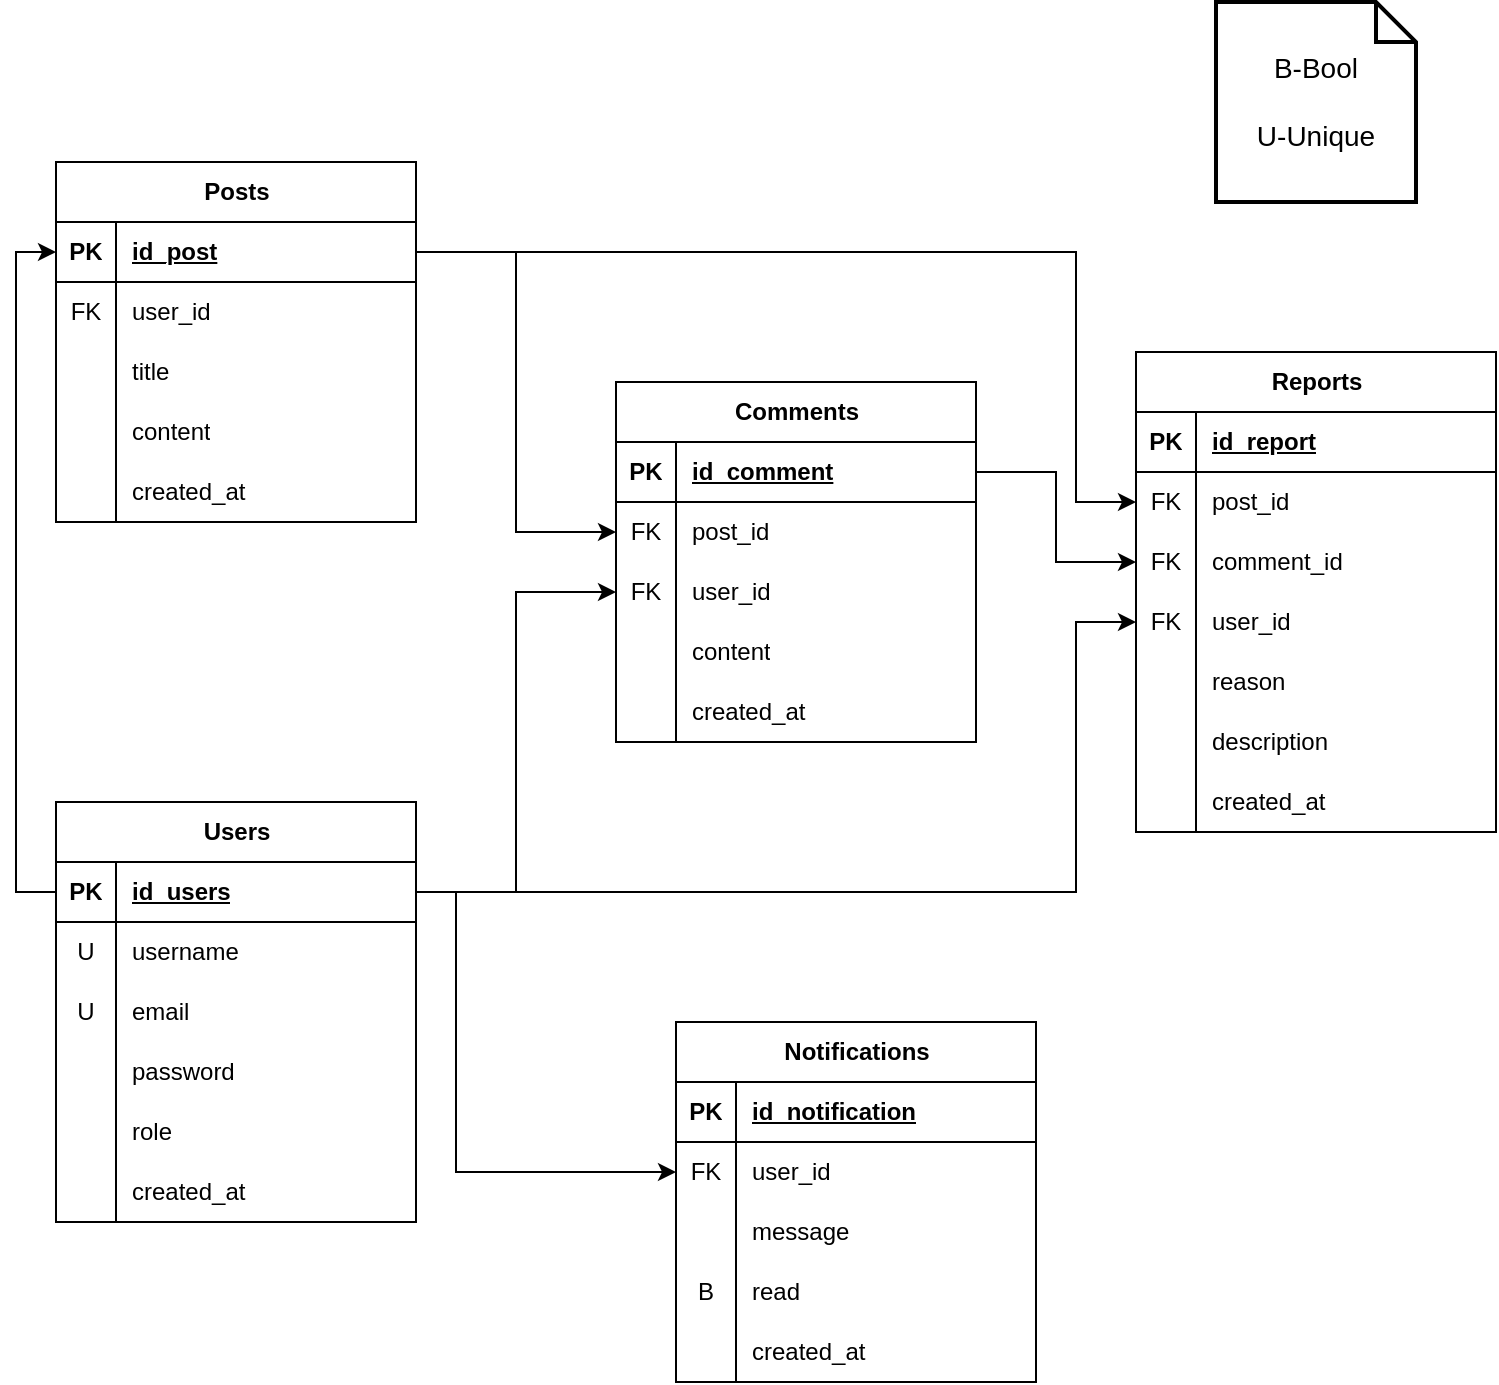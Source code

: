 <mxfile version="22.0.4" type="device">
  <diagram id="R2lEEEUBdFMjLlhIrx00" name="Page-1">
    <mxGraphModel dx="1500" dy="809" grid="1" gridSize="10" guides="1" tooltips="1" connect="1" arrows="1" fold="1" page="1" pageScale="1" pageWidth="850" pageHeight="1100" math="0" shadow="0" extFonts="Permanent Marker^https://fonts.googleapis.com/css?family=Permanent+Marker">
      <root>
        <mxCell id="0" />
        <mxCell id="1" parent="0" />
        <mxCell id="KyPADkj1GFQx0eu1VQOT-49" value="Posts" style="shape=table;startSize=30;container=1;collapsible=1;childLayout=tableLayout;fixedRows=1;rowLines=0;fontStyle=1;align=center;resizeLast=1;html=1;" parent="1" vertex="1">
          <mxGeometry x="80" y="100" width="180" height="180" as="geometry" />
        </mxCell>
        <mxCell id="KyPADkj1GFQx0eu1VQOT-50" value="" style="shape=tableRow;horizontal=0;startSize=0;swimlaneHead=0;swimlaneBody=0;fillColor=none;collapsible=0;dropTarget=0;points=[[0,0.5],[1,0.5]];portConstraint=eastwest;top=0;left=0;right=0;bottom=1;" parent="KyPADkj1GFQx0eu1VQOT-49" vertex="1">
          <mxGeometry y="30" width="180" height="30" as="geometry" />
        </mxCell>
        <mxCell id="KyPADkj1GFQx0eu1VQOT-51" value="PK" style="shape=partialRectangle;connectable=0;fillColor=none;top=0;left=0;bottom=0;right=0;fontStyle=1;overflow=hidden;whiteSpace=wrap;html=1;" parent="KyPADkj1GFQx0eu1VQOT-50" vertex="1">
          <mxGeometry width="30" height="30" as="geometry">
            <mxRectangle width="30" height="30" as="alternateBounds" />
          </mxGeometry>
        </mxCell>
        <mxCell id="KyPADkj1GFQx0eu1VQOT-52" value="id_post" style="shape=partialRectangle;connectable=0;fillColor=none;top=0;left=0;bottom=0;right=0;align=left;spacingLeft=6;fontStyle=5;overflow=hidden;whiteSpace=wrap;html=1;" parent="KyPADkj1GFQx0eu1VQOT-50" vertex="1">
          <mxGeometry x="30" width="150" height="30" as="geometry">
            <mxRectangle width="150" height="30" as="alternateBounds" />
          </mxGeometry>
        </mxCell>
        <mxCell id="KyPADkj1GFQx0eu1VQOT-53" value="" style="shape=tableRow;horizontal=0;startSize=0;swimlaneHead=0;swimlaneBody=0;fillColor=none;collapsible=0;dropTarget=0;points=[[0,0.5],[1,0.5]];portConstraint=eastwest;top=0;left=0;right=0;bottom=0;" parent="KyPADkj1GFQx0eu1VQOT-49" vertex="1">
          <mxGeometry y="60" width="180" height="30" as="geometry" />
        </mxCell>
        <mxCell id="KyPADkj1GFQx0eu1VQOT-54" value="FK" style="shape=partialRectangle;connectable=0;fillColor=none;top=0;left=0;bottom=0;right=0;editable=1;overflow=hidden;whiteSpace=wrap;html=1;" parent="KyPADkj1GFQx0eu1VQOT-53" vertex="1">
          <mxGeometry width="30" height="30" as="geometry">
            <mxRectangle width="30" height="30" as="alternateBounds" />
          </mxGeometry>
        </mxCell>
        <mxCell id="KyPADkj1GFQx0eu1VQOT-55" value="user_id" style="shape=partialRectangle;connectable=0;fillColor=none;top=0;left=0;bottom=0;right=0;align=left;spacingLeft=6;overflow=hidden;whiteSpace=wrap;html=1;" parent="KyPADkj1GFQx0eu1VQOT-53" vertex="1">
          <mxGeometry x="30" width="150" height="30" as="geometry">
            <mxRectangle width="150" height="30" as="alternateBounds" />
          </mxGeometry>
        </mxCell>
        <mxCell id="KyPADkj1GFQx0eu1VQOT-56" value="" style="shape=tableRow;horizontal=0;startSize=0;swimlaneHead=0;swimlaneBody=0;fillColor=none;collapsible=0;dropTarget=0;points=[[0,0.5],[1,0.5]];portConstraint=eastwest;top=0;left=0;right=0;bottom=0;" parent="KyPADkj1GFQx0eu1VQOT-49" vertex="1">
          <mxGeometry y="90" width="180" height="30" as="geometry" />
        </mxCell>
        <mxCell id="KyPADkj1GFQx0eu1VQOT-57" value="" style="shape=partialRectangle;connectable=0;fillColor=none;top=0;left=0;bottom=0;right=0;editable=1;overflow=hidden;whiteSpace=wrap;html=1;" parent="KyPADkj1GFQx0eu1VQOT-56" vertex="1">
          <mxGeometry width="30" height="30" as="geometry">
            <mxRectangle width="30" height="30" as="alternateBounds" />
          </mxGeometry>
        </mxCell>
        <mxCell id="KyPADkj1GFQx0eu1VQOT-58" value="title" style="shape=partialRectangle;connectable=0;fillColor=none;top=0;left=0;bottom=0;right=0;align=left;spacingLeft=6;overflow=hidden;whiteSpace=wrap;html=1;" parent="KyPADkj1GFQx0eu1VQOT-56" vertex="1">
          <mxGeometry x="30" width="150" height="30" as="geometry">
            <mxRectangle width="150" height="30" as="alternateBounds" />
          </mxGeometry>
        </mxCell>
        <mxCell id="KyPADkj1GFQx0eu1VQOT-59" value="" style="shape=tableRow;horizontal=0;startSize=0;swimlaneHead=0;swimlaneBody=0;fillColor=none;collapsible=0;dropTarget=0;points=[[0,0.5],[1,0.5]];portConstraint=eastwest;top=0;left=0;right=0;bottom=0;" parent="KyPADkj1GFQx0eu1VQOT-49" vertex="1">
          <mxGeometry y="120" width="180" height="30" as="geometry" />
        </mxCell>
        <mxCell id="KyPADkj1GFQx0eu1VQOT-60" value="" style="shape=partialRectangle;connectable=0;fillColor=none;top=0;left=0;bottom=0;right=0;editable=1;overflow=hidden;whiteSpace=wrap;html=1;" parent="KyPADkj1GFQx0eu1VQOT-59" vertex="1">
          <mxGeometry width="30" height="30" as="geometry">
            <mxRectangle width="30" height="30" as="alternateBounds" />
          </mxGeometry>
        </mxCell>
        <mxCell id="KyPADkj1GFQx0eu1VQOT-61" value="content" style="shape=partialRectangle;connectable=0;fillColor=none;top=0;left=0;bottom=0;right=0;align=left;spacingLeft=6;overflow=hidden;whiteSpace=wrap;html=1;" parent="KyPADkj1GFQx0eu1VQOT-59" vertex="1">
          <mxGeometry x="30" width="150" height="30" as="geometry">
            <mxRectangle width="150" height="30" as="alternateBounds" />
          </mxGeometry>
        </mxCell>
        <mxCell id="KyPADkj1GFQx0eu1VQOT-62" value="" style="shape=tableRow;horizontal=0;startSize=0;swimlaneHead=0;swimlaneBody=0;fillColor=none;collapsible=0;dropTarget=0;points=[[0,0.5],[1,0.5]];portConstraint=eastwest;top=0;left=0;right=0;bottom=0;" parent="KyPADkj1GFQx0eu1VQOT-49" vertex="1">
          <mxGeometry y="150" width="180" height="30" as="geometry" />
        </mxCell>
        <mxCell id="KyPADkj1GFQx0eu1VQOT-63" value="" style="shape=partialRectangle;connectable=0;fillColor=none;top=0;left=0;bottom=0;right=0;editable=1;overflow=hidden;whiteSpace=wrap;html=1;" parent="KyPADkj1GFQx0eu1VQOT-62" vertex="1">
          <mxGeometry width="30" height="30" as="geometry">
            <mxRectangle width="30" height="30" as="alternateBounds" />
          </mxGeometry>
        </mxCell>
        <mxCell id="KyPADkj1GFQx0eu1VQOT-64" value="created_at" style="shape=partialRectangle;connectable=0;fillColor=none;top=0;left=0;bottom=0;right=0;align=left;spacingLeft=6;overflow=hidden;whiteSpace=wrap;html=1;" parent="KyPADkj1GFQx0eu1VQOT-62" vertex="1">
          <mxGeometry x="30" width="150" height="30" as="geometry">
            <mxRectangle width="150" height="30" as="alternateBounds" />
          </mxGeometry>
        </mxCell>
        <mxCell id="KyPADkj1GFQx0eu1VQOT-69" value="Comments" style="shape=table;startSize=30;container=1;collapsible=1;childLayout=tableLayout;fixedRows=1;rowLines=0;fontStyle=1;align=center;resizeLast=1;html=1;" parent="1" vertex="1">
          <mxGeometry x="360" y="210" width="180" height="180" as="geometry" />
        </mxCell>
        <mxCell id="KyPADkj1GFQx0eu1VQOT-70" value="" style="shape=tableRow;horizontal=0;startSize=0;swimlaneHead=0;swimlaneBody=0;fillColor=none;collapsible=0;dropTarget=0;points=[[0,0.5],[1,0.5]];portConstraint=eastwest;top=0;left=0;right=0;bottom=1;" parent="KyPADkj1GFQx0eu1VQOT-69" vertex="1">
          <mxGeometry y="30" width="180" height="30" as="geometry" />
        </mxCell>
        <mxCell id="KyPADkj1GFQx0eu1VQOT-71" value="PK" style="shape=partialRectangle;connectable=0;fillColor=none;top=0;left=0;bottom=0;right=0;fontStyle=1;overflow=hidden;whiteSpace=wrap;html=1;" parent="KyPADkj1GFQx0eu1VQOT-70" vertex="1">
          <mxGeometry width="30" height="30" as="geometry">
            <mxRectangle width="30" height="30" as="alternateBounds" />
          </mxGeometry>
        </mxCell>
        <mxCell id="KyPADkj1GFQx0eu1VQOT-72" value="id_comment" style="shape=partialRectangle;connectable=0;fillColor=none;top=0;left=0;bottom=0;right=0;align=left;spacingLeft=6;fontStyle=5;overflow=hidden;whiteSpace=wrap;html=1;" parent="KyPADkj1GFQx0eu1VQOT-70" vertex="1">
          <mxGeometry x="30" width="150" height="30" as="geometry">
            <mxRectangle width="150" height="30" as="alternateBounds" />
          </mxGeometry>
        </mxCell>
        <mxCell id="KyPADkj1GFQx0eu1VQOT-73" value="" style="shape=tableRow;horizontal=0;startSize=0;swimlaneHead=0;swimlaneBody=0;fillColor=none;collapsible=0;dropTarget=0;points=[[0,0.5],[1,0.5]];portConstraint=eastwest;top=0;left=0;right=0;bottom=0;" parent="KyPADkj1GFQx0eu1VQOT-69" vertex="1">
          <mxGeometry y="60" width="180" height="30" as="geometry" />
        </mxCell>
        <mxCell id="KyPADkj1GFQx0eu1VQOT-74" value="FK" style="shape=partialRectangle;connectable=0;fillColor=none;top=0;left=0;bottom=0;right=0;editable=1;overflow=hidden;whiteSpace=wrap;html=1;" parent="KyPADkj1GFQx0eu1VQOT-73" vertex="1">
          <mxGeometry width="30" height="30" as="geometry">
            <mxRectangle width="30" height="30" as="alternateBounds" />
          </mxGeometry>
        </mxCell>
        <mxCell id="KyPADkj1GFQx0eu1VQOT-75" value="post_id" style="shape=partialRectangle;connectable=0;fillColor=none;top=0;left=0;bottom=0;right=0;align=left;spacingLeft=6;overflow=hidden;whiteSpace=wrap;html=1;" parent="KyPADkj1GFQx0eu1VQOT-73" vertex="1">
          <mxGeometry x="30" width="150" height="30" as="geometry">
            <mxRectangle width="150" height="30" as="alternateBounds" />
          </mxGeometry>
        </mxCell>
        <mxCell id="KyPADkj1GFQx0eu1VQOT-76" value="" style="shape=tableRow;horizontal=0;startSize=0;swimlaneHead=0;swimlaneBody=0;fillColor=none;collapsible=0;dropTarget=0;points=[[0,0.5],[1,0.5]];portConstraint=eastwest;top=0;left=0;right=0;bottom=0;" parent="KyPADkj1GFQx0eu1VQOT-69" vertex="1">
          <mxGeometry y="90" width="180" height="30" as="geometry" />
        </mxCell>
        <mxCell id="KyPADkj1GFQx0eu1VQOT-77" value="FK" style="shape=partialRectangle;connectable=0;fillColor=none;top=0;left=0;bottom=0;right=0;editable=1;overflow=hidden;whiteSpace=wrap;html=1;" parent="KyPADkj1GFQx0eu1VQOT-76" vertex="1">
          <mxGeometry width="30" height="30" as="geometry">
            <mxRectangle width="30" height="30" as="alternateBounds" />
          </mxGeometry>
        </mxCell>
        <mxCell id="KyPADkj1GFQx0eu1VQOT-78" value="user_id" style="shape=partialRectangle;connectable=0;fillColor=none;top=0;left=0;bottom=0;right=0;align=left;spacingLeft=6;overflow=hidden;whiteSpace=wrap;html=1;" parent="KyPADkj1GFQx0eu1VQOT-76" vertex="1">
          <mxGeometry x="30" width="150" height="30" as="geometry">
            <mxRectangle width="150" height="30" as="alternateBounds" />
          </mxGeometry>
        </mxCell>
        <mxCell id="KyPADkj1GFQx0eu1VQOT-79" value="" style="shape=tableRow;horizontal=0;startSize=0;swimlaneHead=0;swimlaneBody=0;fillColor=none;collapsible=0;dropTarget=0;points=[[0,0.5],[1,0.5]];portConstraint=eastwest;top=0;left=0;right=0;bottom=0;" parent="KyPADkj1GFQx0eu1VQOT-69" vertex="1">
          <mxGeometry y="120" width="180" height="30" as="geometry" />
        </mxCell>
        <mxCell id="KyPADkj1GFQx0eu1VQOT-80" value="" style="shape=partialRectangle;connectable=0;fillColor=none;top=0;left=0;bottom=0;right=0;editable=1;overflow=hidden;whiteSpace=wrap;html=1;" parent="KyPADkj1GFQx0eu1VQOT-79" vertex="1">
          <mxGeometry width="30" height="30" as="geometry">
            <mxRectangle width="30" height="30" as="alternateBounds" />
          </mxGeometry>
        </mxCell>
        <mxCell id="KyPADkj1GFQx0eu1VQOT-81" value="content" style="shape=partialRectangle;connectable=0;fillColor=none;top=0;left=0;bottom=0;right=0;align=left;spacingLeft=6;overflow=hidden;whiteSpace=wrap;html=1;" parent="KyPADkj1GFQx0eu1VQOT-79" vertex="1">
          <mxGeometry x="30" width="150" height="30" as="geometry">
            <mxRectangle width="150" height="30" as="alternateBounds" />
          </mxGeometry>
        </mxCell>
        <mxCell id="KyPADkj1GFQx0eu1VQOT-82" value="" style="shape=tableRow;horizontal=0;startSize=0;swimlaneHead=0;swimlaneBody=0;fillColor=none;collapsible=0;dropTarget=0;points=[[0,0.5],[1,0.5]];portConstraint=eastwest;top=0;left=0;right=0;bottom=0;" parent="KyPADkj1GFQx0eu1VQOT-69" vertex="1">
          <mxGeometry y="150" width="180" height="30" as="geometry" />
        </mxCell>
        <mxCell id="KyPADkj1GFQx0eu1VQOT-83" value="" style="shape=partialRectangle;connectable=0;fillColor=none;top=0;left=0;bottom=0;right=0;editable=1;overflow=hidden;whiteSpace=wrap;html=1;" parent="KyPADkj1GFQx0eu1VQOT-82" vertex="1">
          <mxGeometry width="30" height="30" as="geometry">
            <mxRectangle width="30" height="30" as="alternateBounds" />
          </mxGeometry>
        </mxCell>
        <mxCell id="KyPADkj1GFQx0eu1VQOT-84" value="created_at" style="shape=partialRectangle;connectable=0;fillColor=none;top=0;left=0;bottom=0;right=0;align=left;spacingLeft=6;overflow=hidden;whiteSpace=wrap;html=1;" parent="KyPADkj1GFQx0eu1VQOT-82" vertex="1">
          <mxGeometry x="30" width="150" height="30" as="geometry">
            <mxRectangle width="150" height="30" as="alternateBounds" />
          </mxGeometry>
        </mxCell>
        <mxCell id="KyPADkj1GFQx0eu1VQOT-27" value="Users" style="shape=table;startSize=30;container=1;collapsible=1;childLayout=tableLayout;fixedRows=1;rowLines=0;fontStyle=1;align=center;resizeLast=1;html=1;" parent="1" vertex="1">
          <mxGeometry x="80" y="420" width="180" height="210" as="geometry" />
        </mxCell>
        <mxCell id="KyPADkj1GFQx0eu1VQOT-28" value="" style="shape=tableRow;horizontal=0;startSize=0;swimlaneHead=0;swimlaneBody=0;fillColor=none;collapsible=0;dropTarget=0;points=[[0,0.5],[1,0.5]];portConstraint=eastwest;top=0;left=0;right=0;bottom=1;" parent="KyPADkj1GFQx0eu1VQOT-27" vertex="1">
          <mxGeometry y="30" width="180" height="30" as="geometry" />
        </mxCell>
        <mxCell id="KyPADkj1GFQx0eu1VQOT-29" value="PK" style="shape=partialRectangle;connectable=0;fillColor=none;top=0;left=0;bottom=0;right=0;fontStyle=1;overflow=hidden;whiteSpace=wrap;html=1;" parent="KyPADkj1GFQx0eu1VQOT-28" vertex="1">
          <mxGeometry width="30" height="30" as="geometry">
            <mxRectangle width="30" height="30" as="alternateBounds" />
          </mxGeometry>
        </mxCell>
        <mxCell id="KyPADkj1GFQx0eu1VQOT-30" value="id_users" style="shape=partialRectangle;connectable=0;fillColor=none;top=0;left=0;bottom=0;right=0;align=left;spacingLeft=6;fontStyle=5;overflow=hidden;whiteSpace=wrap;html=1;" parent="KyPADkj1GFQx0eu1VQOT-28" vertex="1">
          <mxGeometry x="30" width="150" height="30" as="geometry">
            <mxRectangle width="150" height="30" as="alternateBounds" />
          </mxGeometry>
        </mxCell>
        <mxCell id="KyPADkj1GFQx0eu1VQOT-31" value="" style="shape=tableRow;horizontal=0;startSize=0;swimlaneHead=0;swimlaneBody=0;fillColor=none;collapsible=0;dropTarget=0;points=[[0,0.5],[1,0.5]];portConstraint=eastwest;top=0;left=0;right=0;bottom=0;" parent="KyPADkj1GFQx0eu1VQOT-27" vertex="1">
          <mxGeometry y="60" width="180" height="30" as="geometry" />
        </mxCell>
        <mxCell id="KyPADkj1GFQx0eu1VQOT-32" value="U" style="shape=partialRectangle;connectable=0;fillColor=none;top=0;left=0;bottom=0;right=0;editable=1;overflow=hidden;whiteSpace=wrap;html=1;" parent="KyPADkj1GFQx0eu1VQOT-31" vertex="1">
          <mxGeometry width="30" height="30" as="geometry">
            <mxRectangle width="30" height="30" as="alternateBounds" />
          </mxGeometry>
        </mxCell>
        <mxCell id="KyPADkj1GFQx0eu1VQOT-33" value="username" style="shape=partialRectangle;connectable=0;fillColor=none;top=0;left=0;bottom=0;right=0;align=left;spacingLeft=6;overflow=hidden;whiteSpace=wrap;html=1;" parent="KyPADkj1GFQx0eu1VQOT-31" vertex="1">
          <mxGeometry x="30" width="150" height="30" as="geometry">
            <mxRectangle width="150" height="30" as="alternateBounds" />
          </mxGeometry>
        </mxCell>
        <mxCell id="KyPADkj1GFQx0eu1VQOT-34" value="" style="shape=tableRow;horizontal=0;startSize=0;swimlaneHead=0;swimlaneBody=0;fillColor=none;collapsible=0;dropTarget=0;points=[[0,0.5],[1,0.5]];portConstraint=eastwest;top=0;left=0;right=0;bottom=0;" parent="KyPADkj1GFQx0eu1VQOT-27" vertex="1">
          <mxGeometry y="90" width="180" height="30" as="geometry" />
        </mxCell>
        <mxCell id="KyPADkj1GFQx0eu1VQOT-35" value="U" style="shape=partialRectangle;connectable=0;fillColor=none;top=0;left=0;bottom=0;right=0;editable=1;overflow=hidden;whiteSpace=wrap;html=1;" parent="KyPADkj1GFQx0eu1VQOT-34" vertex="1">
          <mxGeometry width="30" height="30" as="geometry">
            <mxRectangle width="30" height="30" as="alternateBounds" />
          </mxGeometry>
        </mxCell>
        <mxCell id="KyPADkj1GFQx0eu1VQOT-36" value="email" style="shape=partialRectangle;connectable=0;fillColor=none;top=0;left=0;bottom=0;right=0;align=left;spacingLeft=6;overflow=hidden;whiteSpace=wrap;html=1;" parent="KyPADkj1GFQx0eu1VQOT-34" vertex="1">
          <mxGeometry x="30" width="150" height="30" as="geometry">
            <mxRectangle width="150" height="30" as="alternateBounds" />
          </mxGeometry>
        </mxCell>
        <mxCell id="KyPADkj1GFQx0eu1VQOT-37" value="" style="shape=tableRow;horizontal=0;startSize=0;swimlaneHead=0;swimlaneBody=0;fillColor=none;collapsible=0;dropTarget=0;points=[[0,0.5],[1,0.5]];portConstraint=eastwest;top=0;left=0;right=0;bottom=0;" parent="KyPADkj1GFQx0eu1VQOT-27" vertex="1">
          <mxGeometry y="120" width="180" height="30" as="geometry" />
        </mxCell>
        <mxCell id="KyPADkj1GFQx0eu1VQOT-38" value="" style="shape=partialRectangle;connectable=0;fillColor=none;top=0;left=0;bottom=0;right=0;editable=1;overflow=hidden;whiteSpace=wrap;html=1;" parent="KyPADkj1GFQx0eu1VQOT-37" vertex="1">
          <mxGeometry width="30" height="30" as="geometry">
            <mxRectangle width="30" height="30" as="alternateBounds" />
          </mxGeometry>
        </mxCell>
        <mxCell id="KyPADkj1GFQx0eu1VQOT-39" value="password" style="shape=partialRectangle;connectable=0;fillColor=none;top=0;left=0;bottom=0;right=0;align=left;spacingLeft=6;overflow=hidden;whiteSpace=wrap;html=1;" parent="KyPADkj1GFQx0eu1VQOT-37" vertex="1">
          <mxGeometry x="30" width="150" height="30" as="geometry">
            <mxRectangle width="150" height="30" as="alternateBounds" />
          </mxGeometry>
        </mxCell>
        <mxCell id="KyPADkj1GFQx0eu1VQOT-40" value="" style="shape=tableRow;horizontal=0;startSize=0;swimlaneHead=0;swimlaneBody=0;fillColor=none;collapsible=0;dropTarget=0;points=[[0,0.5],[1,0.5]];portConstraint=eastwest;top=0;left=0;right=0;bottom=0;" parent="KyPADkj1GFQx0eu1VQOT-27" vertex="1">
          <mxGeometry y="150" width="180" height="30" as="geometry" />
        </mxCell>
        <mxCell id="KyPADkj1GFQx0eu1VQOT-41" value="" style="shape=partialRectangle;connectable=0;fillColor=none;top=0;left=0;bottom=0;right=0;editable=1;overflow=hidden;whiteSpace=wrap;html=1;" parent="KyPADkj1GFQx0eu1VQOT-40" vertex="1">
          <mxGeometry width="30" height="30" as="geometry">
            <mxRectangle width="30" height="30" as="alternateBounds" />
          </mxGeometry>
        </mxCell>
        <mxCell id="KyPADkj1GFQx0eu1VQOT-42" value="role" style="shape=partialRectangle;connectable=0;fillColor=none;top=0;left=0;bottom=0;right=0;align=left;spacingLeft=6;overflow=hidden;whiteSpace=wrap;html=1;" parent="KyPADkj1GFQx0eu1VQOT-40" vertex="1">
          <mxGeometry x="30" width="150" height="30" as="geometry">
            <mxRectangle width="150" height="30" as="alternateBounds" />
          </mxGeometry>
        </mxCell>
        <mxCell id="KyPADkj1GFQx0eu1VQOT-43" value="" style="shape=tableRow;horizontal=0;startSize=0;swimlaneHead=0;swimlaneBody=0;fillColor=none;collapsible=0;dropTarget=0;points=[[0,0.5],[1,0.5]];portConstraint=eastwest;top=0;left=0;right=0;bottom=0;" parent="KyPADkj1GFQx0eu1VQOT-27" vertex="1">
          <mxGeometry y="180" width="180" height="30" as="geometry" />
        </mxCell>
        <mxCell id="KyPADkj1GFQx0eu1VQOT-44" value="" style="shape=partialRectangle;connectable=0;fillColor=none;top=0;left=0;bottom=0;right=0;editable=1;overflow=hidden;whiteSpace=wrap;html=1;" parent="KyPADkj1GFQx0eu1VQOT-43" vertex="1">
          <mxGeometry width="30" height="30" as="geometry">
            <mxRectangle width="30" height="30" as="alternateBounds" />
          </mxGeometry>
        </mxCell>
        <mxCell id="KyPADkj1GFQx0eu1VQOT-45" value="created_at" style="shape=partialRectangle;connectable=0;fillColor=none;top=0;left=0;bottom=0;right=0;align=left;spacingLeft=6;overflow=hidden;whiteSpace=wrap;html=1;" parent="KyPADkj1GFQx0eu1VQOT-43" vertex="1">
          <mxGeometry x="30" width="150" height="30" as="geometry">
            <mxRectangle width="150" height="30" as="alternateBounds" />
          </mxGeometry>
        </mxCell>
        <mxCell id="KyPADkj1GFQx0eu1VQOT-93" value="Reports" style="shape=table;startSize=30;container=1;collapsible=1;childLayout=tableLayout;fixedRows=1;rowLines=0;fontStyle=1;align=center;resizeLast=1;html=1;" parent="1" vertex="1">
          <mxGeometry x="620" y="195" width="180" height="240" as="geometry" />
        </mxCell>
        <mxCell id="KyPADkj1GFQx0eu1VQOT-94" value="" style="shape=tableRow;horizontal=0;startSize=0;swimlaneHead=0;swimlaneBody=0;fillColor=none;collapsible=0;dropTarget=0;points=[[0,0.5],[1,0.5]];portConstraint=eastwest;top=0;left=0;right=0;bottom=1;" parent="KyPADkj1GFQx0eu1VQOT-93" vertex="1">
          <mxGeometry y="30" width="180" height="30" as="geometry" />
        </mxCell>
        <mxCell id="KyPADkj1GFQx0eu1VQOT-95" value="PK" style="shape=partialRectangle;connectable=0;fillColor=none;top=0;left=0;bottom=0;right=0;fontStyle=1;overflow=hidden;whiteSpace=wrap;html=1;" parent="KyPADkj1GFQx0eu1VQOT-94" vertex="1">
          <mxGeometry width="30" height="30" as="geometry">
            <mxRectangle width="30" height="30" as="alternateBounds" />
          </mxGeometry>
        </mxCell>
        <mxCell id="KyPADkj1GFQx0eu1VQOT-96" value="id_report" style="shape=partialRectangle;connectable=0;fillColor=none;top=0;left=0;bottom=0;right=0;align=left;spacingLeft=6;fontStyle=5;overflow=hidden;whiteSpace=wrap;html=1;" parent="KyPADkj1GFQx0eu1VQOT-94" vertex="1">
          <mxGeometry x="30" width="150" height="30" as="geometry">
            <mxRectangle width="150" height="30" as="alternateBounds" />
          </mxGeometry>
        </mxCell>
        <mxCell id="KyPADkj1GFQx0eu1VQOT-97" value="" style="shape=tableRow;horizontal=0;startSize=0;swimlaneHead=0;swimlaneBody=0;fillColor=none;collapsible=0;dropTarget=0;points=[[0,0.5],[1,0.5]];portConstraint=eastwest;top=0;left=0;right=0;bottom=0;" parent="KyPADkj1GFQx0eu1VQOT-93" vertex="1">
          <mxGeometry y="60" width="180" height="30" as="geometry" />
        </mxCell>
        <mxCell id="KyPADkj1GFQx0eu1VQOT-98" value="FK" style="shape=partialRectangle;connectable=0;fillColor=none;top=0;left=0;bottom=0;right=0;editable=1;overflow=hidden;whiteSpace=wrap;html=1;" parent="KyPADkj1GFQx0eu1VQOT-97" vertex="1">
          <mxGeometry width="30" height="30" as="geometry">
            <mxRectangle width="30" height="30" as="alternateBounds" />
          </mxGeometry>
        </mxCell>
        <mxCell id="KyPADkj1GFQx0eu1VQOT-99" value="post_id" style="shape=partialRectangle;connectable=0;fillColor=none;top=0;left=0;bottom=0;right=0;align=left;spacingLeft=6;overflow=hidden;whiteSpace=wrap;html=1;" parent="KyPADkj1GFQx0eu1VQOT-97" vertex="1">
          <mxGeometry x="30" width="150" height="30" as="geometry">
            <mxRectangle width="150" height="30" as="alternateBounds" />
          </mxGeometry>
        </mxCell>
        <mxCell id="KyPADkj1GFQx0eu1VQOT-100" value="" style="shape=tableRow;horizontal=0;startSize=0;swimlaneHead=0;swimlaneBody=0;fillColor=none;collapsible=0;dropTarget=0;points=[[0,0.5],[1,0.5]];portConstraint=eastwest;top=0;left=0;right=0;bottom=0;" parent="KyPADkj1GFQx0eu1VQOT-93" vertex="1">
          <mxGeometry y="90" width="180" height="30" as="geometry" />
        </mxCell>
        <mxCell id="KyPADkj1GFQx0eu1VQOT-101" value="FK" style="shape=partialRectangle;connectable=0;fillColor=none;top=0;left=0;bottom=0;right=0;editable=1;overflow=hidden;whiteSpace=wrap;html=1;" parent="KyPADkj1GFQx0eu1VQOT-100" vertex="1">
          <mxGeometry width="30" height="30" as="geometry">
            <mxRectangle width="30" height="30" as="alternateBounds" />
          </mxGeometry>
        </mxCell>
        <mxCell id="KyPADkj1GFQx0eu1VQOT-102" value="comment_id" style="shape=partialRectangle;connectable=0;fillColor=none;top=0;left=0;bottom=0;right=0;align=left;spacingLeft=6;overflow=hidden;whiteSpace=wrap;html=1;" parent="KyPADkj1GFQx0eu1VQOT-100" vertex="1">
          <mxGeometry x="30" width="150" height="30" as="geometry">
            <mxRectangle width="150" height="30" as="alternateBounds" />
          </mxGeometry>
        </mxCell>
        <mxCell id="KyPADkj1GFQx0eu1VQOT-103" value="" style="shape=tableRow;horizontal=0;startSize=0;swimlaneHead=0;swimlaneBody=0;fillColor=none;collapsible=0;dropTarget=0;points=[[0,0.5],[1,0.5]];portConstraint=eastwest;top=0;left=0;right=0;bottom=0;" parent="KyPADkj1GFQx0eu1VQOT-93" vertex="1">
          <mxGeometry y="120" width="180" height="30" as="geometry" />
        </mxCell>
        <mxCell id="KyPADkj1GFQx0eu1VQOT-104" value="FK" style="shape=partialRectangle;connectable=0;fillColor=none;top=0;left=0;bottom=0;right=0;editable=1;overflow=hidden;whiteSpace=wrap;html=1;" parent="KyPADkj1GFQx0eu1VQOT-103" vertex="1">
          <mxGeometry width="30" height="30" as="geometry">
            <mxRectangle width="30" height="30" as="alternateBounds" />
          </mxGeometry>
        </mxCell>
        <mxCell id="KyPADkj1GFQx0eu1VQOT-105" value="user_id" style="shape=partialRectangle;connectable=0;fillColor=none;top=0;left=0;bottom=0;right=0;align=left;spacingLeft=6;overflow=hidden;whiteSpace=wrap;html=1;" parent="KyPADkj1GFQx0eu1VQOT-103" vertex="1">
          <mxGeometry x="30" width="150" height="30" as="geometry">
            <mxRectangle width="150" height="30" as="alternateBounds" />
          </mxGeometry>
        </mxCell>
        <mxCell id="KyPADkj1GFQx0eu1VQOT-106" value="" style="shape=tableRow;horizontal=0;startSize=0;swimlaneHead=0;swimlaneBody=0;fillColor=none;collapsible=0;dropTarget=0;points=[[0,0.5],[1,0.5]];portConstraint=eastwest;top=0;left=0;right=0;bottom=0;" parent="KyPADkj1GFQx0eu1VQOT-93" vertex="1">
          <mxGeometry y="150" width="180" height="30" as="geometry" />
        </mxCell>
        <mxCell id="KyPADkj1GFQx0eu1VQOT-107" value="" style="shape=partialRectangle;connectable=0;fillColor=none;top=0;left=0;bottom=0;right=0;editable=1;overflow=hidden;whiteSpace=wrap;html=1;" parent="KyPADkj1GFQx0eu1VQOT-106" vertex="1">
          <mxGeometry width="30" height="30" as="geometry">
            <mxRectangle width="30" height="30" as="alternateBounds" />
          </mxGeometry>
        </mxCell>
        <mxCell id="KyPADkj1GFQx0eu1VQOT-108" value="reason" style="shape=partialRectangle;connectable=0;fillColor=none;top=0;left=0;bottom=0;right=0;align=left;spacingLeft=6;overflow=hidden;whiteSpace=wrap;html=1;" parent="KyPADkj1GFQx0eu1VQOT-106" vertex="1">
          <mxGeometry x="30" width="150" height="30" as="geometry">
            <mxRectangle width="150" height="30" as="alternateBounds" />
          </mxGeometry>
        </mxCell>
        <mxCell id="KyPADkj1GFQx0eu1VQOT-109" value="" style="shape=tableRow;horizontal=0;startSize=0;swimlaneHead=0;swimlaneBody=0;fillColor=none;collapsible=0;dropTarget=0;points=[[0,0.5],[1,0.5]];portConstraint=eastwest;top=0;left=0;right=0;bottom=0;" parent="KyPADkj1GFQx0eu1VQOT-93" vertex="1">
          <mxGeometry y="180" width="180" height="30" as="geometry" />
        </mxCell>
        <mxCell id="KyPADkj1GFQx0eu1VQOT-110" value="" style="shape=partialRectangle;connectable=0;fillColor=none;top=0;left=0;bottom=0;right=0;editable=1;overflow=hidden;whiteSpace=wrap;html=1;" parent="KyPADkj1GFQx0eu1VQOT-109" vertex="1">
          <mxGeometry width="30" height="30" as="geometry">
            <mxRectangle width="30" height="30" as="alternateBounds" />
          </mxGeometry>
        </mxCell>
        <mxCell id="KyPADkj1GFQx0eu1VQOT-111" value="description" style="shape=partialRectangle;connectable=0;fillColor=none;top=0;left=0;bottom=0;right=0;align=left;spacingLeft=6;overflow=hidden;whiteSpace=wrap;html=1;" parent="KyPADkj1GFQx0eu1VQOT-109" vertex="1">
          <mxGeometry x="30" width="150" height="30" as="geometry">
            <mxRectangle width="150" height="30" as="alternateBounds" />
          </mxGeometry>
        </mxCell>
        <mxCell id="KyPADkj1GFQx0eu1VQOT-112" value="" style="shape=tableRow;horizontal=0;startSize=0;swimlaneHead=0;swimlaneBody=0;fillColor=none;collapsible=0;dropTarget=0;points=[[0,0.5],[1,0.5]];portConstraint=eastwest;top=0;left=0;right=0;bottom=0;" parent="KyPADkj1GFQx0eu1VQOT-93" vertex="1">
          <mxGeometry y="210" width="180" height="30" as="geometry" />
        </mxCell>
        <mxCell id="KyPADkj1GFQx0eu1VQOT-113" value="" style="shape=partialRectangle;connectable=0;fillColor=none;top=0;left=0;bottom=0;right=0;editable=1;overflow=hidden;whiteSpace=wrap;html=1;" parent="KyPADkj1GFQx0eu1VQOT-112" vertex="1">
          <mxGeometry width="30" height="30" as="geometry">
            <mxRectangle width="30" height="30" as="alternateBounds" />
          </mxGeometry>
        </mxCell>
        <mxCell id="KyPADkj1GFQx0eu1VQOT-114" value="created_at" style="shape=partialRectangle;connectable=0;fillColor=none;top=0;left=0;bottom=0;right=0;align=left;spacingLeft=6;overflow=hidden;whiteSpace=wrap;html=1;" parent="KyPADkj1GFQx0eu1VQOT-112" vertex="1">
          <mxGeometry x="30" width="150" height="30" as="geometry">
            <mxRectangle width="150" height="30" as="alternateBounds" />
          </mxGeometry>
        </mxCell>
        <mxCell id="KyPADkj1GFQx0eu1VQOT-118" style="edgeStyle=orthogonalEdgeStyle;rounded=0;orthogonalLoop=1;jettySize=auto;html=1;exitX=1;exitY=0.5;exitDx=0;exitDy=0;entryX=0;entryY=0.5;entryDx=0;entryDy=0;" parent="1" source="KyPADkj1GFQx0eu1VQOT-28" target="KyPADkj1GFQx0eu1VQOT-76" edge="1">
          <mxGeometry relative="1" as="geometry" />
        </mxCell>
        <mxCell id="KyPADkj1GFQx0eu1VQOT-120" style="edgeStyle=orthogonalEdgeStyle;rounded=0;orthogonalLoop=1;jettySize=auto;html=1;exitX=0;exitY=0.5;exitDx=0;exitDy=0;entryX=0;entryY=0.5;entryDx=0;entryDy=0;" parent="1" source="KyPADkj1GFQx0eu1VQOT-28" target="KyPADkj1GFQx0eu1VQOT-50" edge="1">
          <mxGeometry relative="1" as="geometry" />
        </mxCell>
        <mxCell id="KyPADkj1GFQx0eu1VQOT-122" style="edgeStyle=orthogonalEdgeStyle;rounded=0;orthogonalLoop=1;jettySize=auto;html=1;exitX=1;exitY=0.5;exitDx=0;exitDy=0;entryX=0;entryY=0.5;entryDx=0;entryDy=0;" parent="1" source="KyPADkj1GFQx0eu1VQOT-50" target="KyPADkj1GFQx0eu1VQOT-73" edge="1">
          <mxGeometry relative="1" as="geometry" />
        </mxCell>
        <mxCell id="KyPADkj1GFQx0eu1VQOT-123" style="edgeStyle=orthogonalEdgeStyle;rounded=0;orthogonalLoop=1;jettySize=auto;html=1;exitX=1;exitY=0.5;exitDx=0;exitDy=0;entryX=0;entryY=0.5;entryDx=0;entryDy=0;" parent="1" source="KyPADkj1GFQx0eu1VQOT-50" target="KyPADkj1GFQx0eu1VQOT-97" edge="1">
          <mxGeometry relative="1" as="geometry">
            <Array as="points">
              <mxPoint x="590" y="145" />
              <mxPoint x="590" y="270" />
            </Array>
          </mxGeometry>
        </mxCell>
        <mxCell id="KyPADkj1GFQx0eu1VQOT-124" style="edgeStyle=orthogonalEdgeStyle;rounded=0;orthogonalLoop=1;jettySize=auto;html=1;exitX=1;exitY=0.5;exitDx=0;exitDy=0;entryX=0;entryY=0.5;entryDx=0;entryDy=0;" parent="1" source="KyPADkj1GFQx0eu1VQOT-70" target="KyPADkj1GFQx0eu1VQOT-100" edge="1">
          <mxGeometry relative="1" as="geometry" />
        </mxCell>
        <mxCell id="KyPADkj1GFQx0eu1VQOT-125" style="edgeStyle=orthogonalEdgeStyle;rounded=0;orthogonalLoop=1;jettySize=auto;html=1;exitX=1;exitY=0.5;exitDx=0;exitDy=0;entryX=0;entryY=0.5;entryDx=0;entryDy=0;" parent="1" source="KyPADkj1GFQx0eu1VQOT-28" target="KyPADkj1GFQx0eu1VQOT-103" edge="1">
          <mxGeometry relative="1" as="geometry">
            <Array as="points">
              <mxPoint x="590" y="465" />
              <mxPoint x="590" y="330" />
            </Array>
          </mxGeometry>
        </mxCell>
        <mxCell id="KyPADkj1GFQx0eu1VQOT-126" value="Notifications" style="shape=table;startSize=30;container=1;collapsible=1;childLayout=tableLayout;fixedRows=1;rowLines=0;fontStyle=1;align=center;resizeLast=1;html=1;" parent="1" vertex="1">
          <mxGeometry x="390" y="530" width="180" height="180" as="geometry" />
        </mxCell>
        <mxCell id="KyPADkj1GFQx0eu1VQOT-127" value="" style="shape=tableRow;horizontal=0;startSize=0;swimlaneHead=0;swimlaneBody=0;fillColor=none;collapsible=0;dropTarget=0;points=[[0,0.5],[1,0.5]];portConstraint=eastwest;top=0;left=0;right=0;bottom=1;" parent="KyPADkj1GFQx0eu1VQOT-126" vertex="1">
          <mxGeometry y="30" width="180" height="30" as="geometry" />
        </mxCell>
        <mxCell id="KyPADkj1GFQx0eu1VQOT-128" value="PK" style="shape=partialRectangle;connectable=0;fillColor=none;top=0;left=0;bottom=0;right=0;fontStyle=1;overflow=hidden;whiteSpace=wrap;html=1;" parent="KyPADkj1GFQx0eu1VQOT-127" vertex="1">
          <mxGeometry width="30" height="30" as="geometry">
            <mxRectangle width="30" height="30" as="alternateBounds" />
          </mxGeometry>
        </mxCell>
        <mxCell id="KyPADkj1GFQx0eu1VQOT-129" value="id_notification" style="shape=partialRectangle;connectable=0;fillColor=none;top=0;left=0;bottom=0;right=0;align=left;spacingLeft=6;fontStyle=5;overflow=hidden;whiteSpace=wrap;html=1;" parent="KyPADkj1GFQx0eu1VQOT-127" vertex="1">
          <mxGeometry x="30" width="150" height="30" as="geometry">
            <mxRectangle width="150" height="30" as="alternateBounds" />
          </mxGeometry>
        </mxCell>
        <mxCell id="KyPADkj1GFQx0eu1VQOT-130" value="" style="shape=tableRow;horizontal=0;startSize=0;swimlaneHead=0;swimlaneBody=0;fillColor=none;collapsible=0;dropTarget=0;points=[[0,0.5],[1,0.5]];portConstraint=eastwest;top=0;left=0;right=0;bottom=0;" parent="KyPADkj1GFQx0eu1VQOT-126" vertex="1">
          <mxGeometry y="60" width="180" height="30" as="geometry" />
        </mxCell>
        <mxCell id="KyPADkj1GFQx0eu1VQOT-131" value="FK" style="shape=partialRectangle;connectable=0;fillColor=none;top=0;left=0;bottom=0;right=0;editable=1;overflow=hidden;whiteSpace=wrap;html=1;" parent="KyPADkj1GFQx0eu1VQOT-130" vertex="1">
          <mxGeometry width="30" height="30" as="geometry">
            <mxRectangle width="30" height="30" as="alternateBounds" />
          </mxGeometry>
        </mxCell>
        <mxCell id="KyPADkj1GFQx0eu1VQOT-132" value="user_id" style="shape=partialRectangle;connectable=0;fillColor=none;top=0;left=0;bottom=0;right=0;align=left;spacingLeft=6;overflow=hidden;whiteSpace=wrap;html=1;" parent="KyPADkj1GFQx0eu1VQOT-130" vertex="1">
          <mxGeometry x="30" width="150" height="30" as="geometry">
            <mxRectangle width="150" height="30" as="alternateBounds" />
          </mxGeometry>
        </mxCell>
        <mxCell id="KyPADkj1GFQx0eu1VQOT-133" value="" style="shape=tableRow;horizontal=0;startSize=0;swimlaneHead=0;swimlaneBody=0;fillColor=none;collapsible=0;dropTarget=0;points=[[0,0.5],[1,0.5]];portConstraint=eastwest;top=0;left=0;right=0;bottom=0;" parent="KyPADkj1GFQx0eu1VQOT-126" vertex="1">
          <mxGeometry y="90" width="180" height="30" as="geometry" />
        </mxCell>
        <mxCell id="KyPADkj1GFQx0eu1VQOT-134" value="" style="shape=partialRectangle;connectable=0;fillColor=none;top=0;left=0;bottom=0;right=0;editable=1;overflow=hidden;whiteSpace=wrap;html=1;" parent="KyPADkj1GFQx0eu1VQOT-133" vertex="1">
          <mxGeometry width="30" height="30" as="geometry">
            <mxRectangle width="30" height="30" as="alternateBounds" />
          </mxGeometry>
        </mxCell>
        <mxCell id="KyPADkj1GFQx0eu1VQOT-135" value="message" style="shape=partialRectangle;connectable=0;fillColor=none;top=0;left=0;bottom=0;right=0;align=left;spacingLeft=6;overflow=hidden;whiteSpace=wrap;html=1;" parent="KyPADkj1GFQx0eu1VQOT-133" vertex="1">
          <mxGeometry x="30" width="150" height="30" as="geometry">
            <mxRectangle width="150" height="30" as="alternateBounds" />
          </mxGeometry>
        </mxCell>
        <mxCell id="KyPADkj1GFQx0eu1VQOT-136" value="" style="shape=tableRow;horizontal=0;startSize=0;swimlaneHead=0;swimlaneBody=0;fillColor=none;collapsible=0;dropTarget=0;points=[[0,0.5],[1,0.5]];portConstraint=eastwest;top=0;left=0;right=0;bottom=0;" parent="KyPADkj1GFQx0eu1VQOT-126" vertex="1">
          <mxGeometry y="120" width="180" height="30" as="geometry" />
        </mxCell>
        <mxCell id="KyPADkj1GFQx0eu1VQOT-137" value="B" style="shape=partialRectangle;connectable=0;fillColor=none;top=0;left=0;bottom=0;right=0;editable=1;overflow=hidden;whiteSpace=wrap;html=1;" parent="KyPADkj1GFQx0eu1VQOT-136" vertex="1">
          <mxGeometry width="30" height="30" as="geometry">
            <mxRectangle width="30" height="30" as="alternateBounds" />
          </mxGeometry>
        </mxCell>
        <mxCell id="KyPADkj1GFQx0eu1VQOT-138" value="read" style="shape=partialRectangle;connectable=0;fillColor=none;top=0;left=0;bottom=0;right=0;align=left;spacingLeft=6;overflow=hidden;whiteSpace=wrap;html=1;" parent="KyPADkj1GFQx0eu1VQOT-136" vertex="1">
          <mxGeometry x="30" width="150" height="30" as="geometry">
            <mxRectangle width="150" height="30" as="alternateBounds" />
          </mxGeometry>
        </mxCell>
        <mxCell id="KyPADkj1GFQx0eu1VQOT-140" value="" style="shape=tableRow;horizontal=0;startSize=0;swimlaneHead=0;swimlaneBody=0;fillColor=none;collapsible=0;dropTarget=0;points=[[0,0.5],[1,0.5]];portConstraint=eastwest;top=0;left=0;right=0;bottom=0;" parent="KyPADkj1GFQx0eu1VQOT-126" vertex="1">
          <mxGeometry y="150" width="180" height="30" as="geometry" />
        </mxCell>
        <mxCell id="KyPADkj1GFQx0eu1VQOT-141" value="" style="shape=partialRectangle;connectable=0;fillColor=none;top=0;left=0;bottom=0;right=0;editable=1;overflow=hidden;whiteSpace=wrap;html=1;" parent="KyPADkj1GFQx0eu1VQOT-140" vertex="1">
          <mxGeometry width="30" height="30" as="geometry">
            <mxRectangle width="30" height="30" as="alternateBounds" />
          </mxGeometry>
        </mxCell>
        <mxCell id="KyPADkj1GFQx0eu1VQOT-142" value="created_at" style="shape=partialRectangle;connectable=0;fillColor=none;top=0;left=0;bottom=0;right=0;align=left;spacingLeft=6;overflow=hidden;whiteSpace=wrap;html=1;" parent="KyPADkj1GFQx0eu1VQOT-140" vertex="1">
          <mxGeometry x="30" width="150" height="30" as="geometry">
            <mxRectangle width="150" height="30" as="alternateBounds" />
          </mxGeometry>
        </mxCell>
        <mxCell id="KyPADkj1GFQx0eu1VQOT-139" style="edgeStyle=orthogonalEdgeStyle;rounded=0;orthogonalLoop=1;jettySize=auto;html=1;exitX=1;exitY=0.5;exitDx=0;exitDy=0;entryX=0;entryY=0.5;entryDx=0;entryDy=0;" parent="1" source="KyPADkj1GFQx0eu1VQOT-28" target="KyPADkj1GFQx0eu1VQOT-130" edge="1">
          <mxGeometry relative="1" as="geometry">
            <Array as="points">
              <mxPoint x="280" y="465" />
              <mxPoint x="280" y="605" />
            </Array>
          </mxGeometry>
        </mxCell>
        <mxCell id="KyPADkj1GFQx0eu1VQOT-143" value="B-Bool&lt;br&gt;&lt;br&gt;U-Unique" style="shape=note;strokeWidth=2;fontSize=14;size=20;whiteSpace=wrap;html=1;shadow=0;labelBackgroundColor=none;fillColor=#ffffff;" parent="1" vertex="1">
          <mxGeometry x="660" y="20" width="100" height="100" as="geometry" />
        </mxCell>
      </root>
    </mxGraphModel>
  </diagram>
</mxfile>
